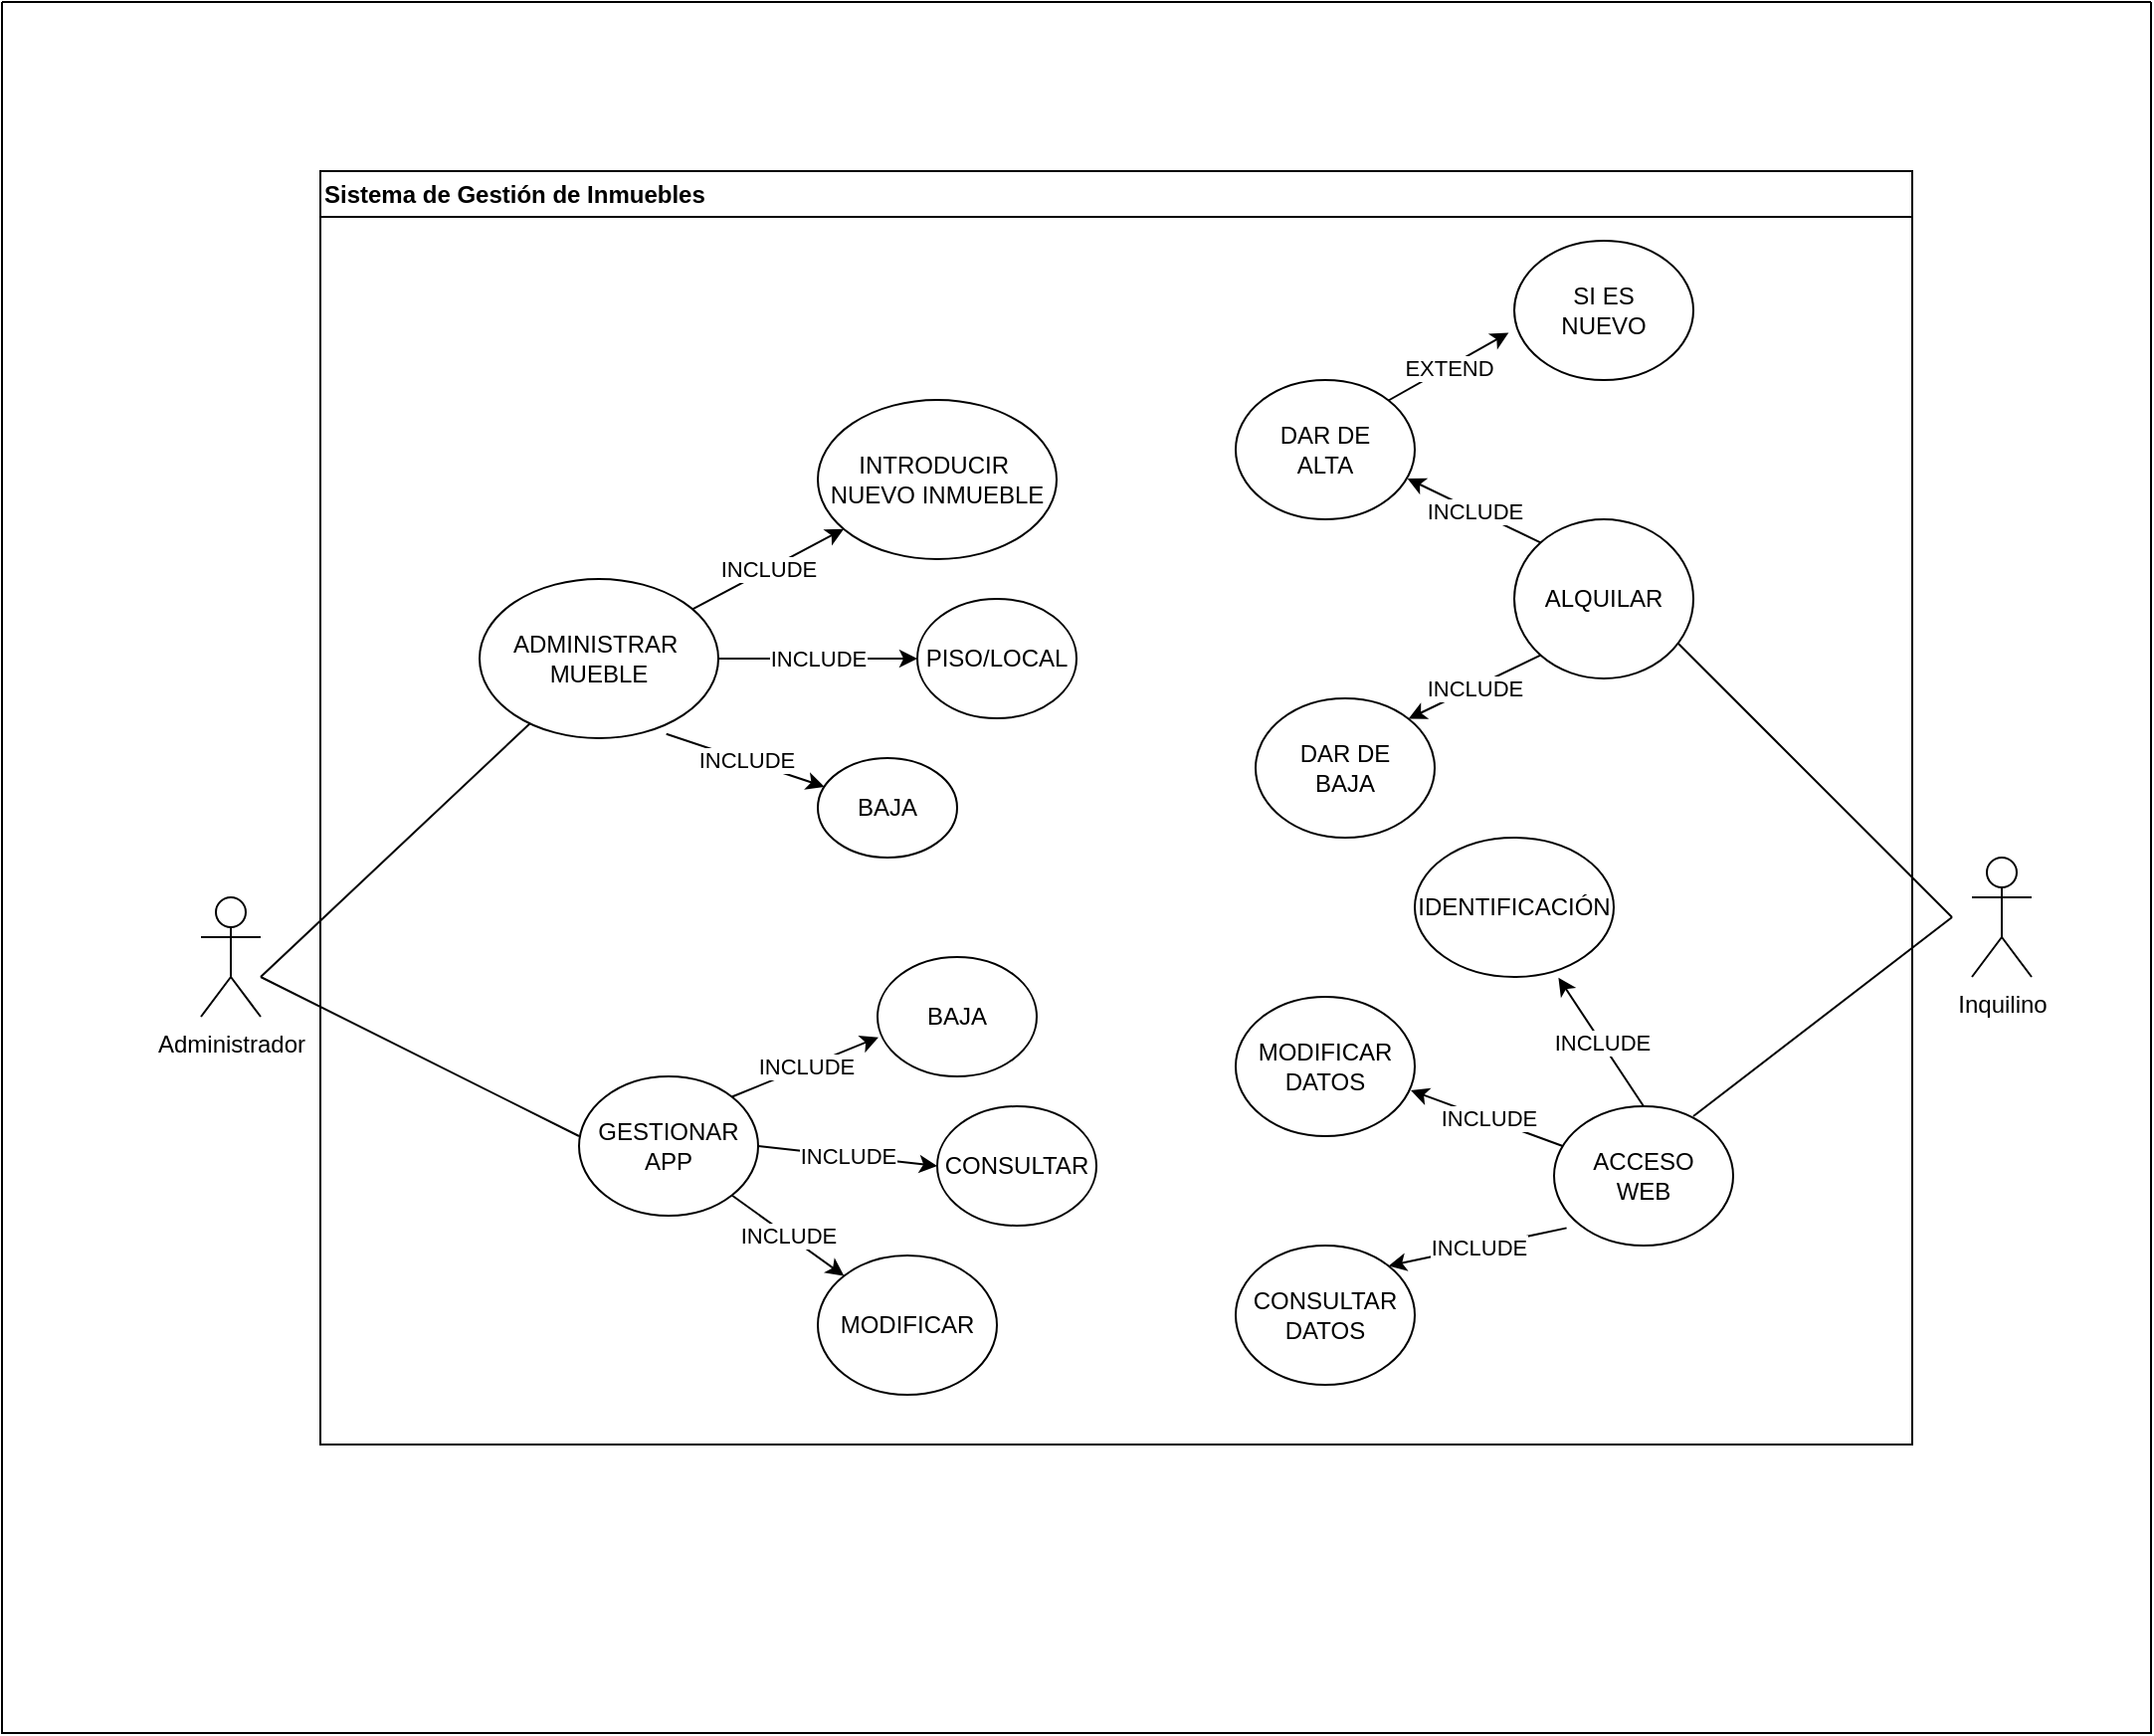 <mxfile version="22.1.5" type="github">
  <diagram name="Página-1" id="BtlMBZXglGSPShL2KoD3">
    <mxGraphModel dx="2514" dy="944" grid="1" gridSize="10" guides="1" tooltips="1" connect="1" arrows="1" fold="1" page="1" pageScale="1" pageWidth="827" pageHeight="1169" math="0" shadow="0">
      <root>
        <mxCell id="0" />
        <mxCell id="1" parent="0" />
        <mxCell id="H2I2fM9MkL7aGDA8DsEQ-1" value="ADMINISTRAR&amp;nbsp;&lt;br&gt;MUEBLE" style="ellipse;whiteSpace=wrap;html=1;" vertex="1" parent="1">
          <mxGeometry x="100" y="320" width="120" height="80" as="geometry" />
        </mxCell>
        <mxCell id="H2I2fM9MkL7aGDA8DsEQ-2" value="Administrador" style="shape=umlActor;verticalLabelPosition=bottom;verticalAlign=top;html=1;outlineConnect=0;" vertex="1" parent="1">
          <mxGeometry x="-40" y="480" width="30" height="60" as="geometry" />
        </mxCell>
        <mxCell id="H2I2fM9MkL7aGDA8DsEQ-6" value="" style="endArrow=classic;html=1;rounded=0;exitX=1;exitY=0.5;exitDx=0;exitDy=0;entryX=0;entryY=0.5;entryDx=0;entryDy=0;" edge="1" parent="1" source="H2I2fM9MkL7aGDA8DsEQ-1" target="H2I2fM9MkL7aGDA8DsEQ-8">
          <mxGeometry relative="1" as="geometry">
            <mxPoint x="210" y="310" as="sourcePoint" />
            <mxPoint x="280" y="310" as="targetPoint" />
          </mxGeometry>
        </mxCell>
        <mxCell id="H2I2fM9MkL7aGDA8DsEQ-7" value="INCLUDE" style="edgeLabel;resizable=0;html=1;align=center;verticalAlign=middle;" connectable="0" vertex="1" parent="H2I2fM9MkL7aGDA8DsEQ-6">
          <mxGeometry relative="1" as="geometry" />
        </mxCell>
        <mxCell id="H2I2fM9MkL7aGDA8DsEQ-8" value="PISO/LOCAL" style="ellipse;whiteSpace=wrap;html=1;" vertex="1" parent="1">
          <mxGeometry x="320" y="330" width="80" height="60" as="geometry" />
        </mxCell>
        <mxCell id="H2I2fM9MkL7aGDA8DsEQ-23" value="" style="endArrow=classic;html=1;rounded=0;exitX=0.782;exitY=0.973;exitDx=0;exitDy=0;exitPerimeter=0;" edge="1" parent="1" source="H2I2fM9MkL7aGDA8DsEQ-1" target="H2I2fM9MkL7aGDA8DsEQ-25">
          <mxGeometry relative="1" as="geometry">
            <mxPoint x="190" y="410" as="sourcePoint" />
            <mxPoint x="220" y="450" as="targetPoint" />
          </mxGeometry>
        </mxCell>
        <mxCell id="H2I2fM9MkL7aGDA8DsEQ-24" value="INCLUDE" style="edgeLabel;resizable=0;html=1;align=center;verticalAlign=middle;" connectable="0" vertex="1" parent="H2I2fM9MkL7aGDA8DsEQ-23">
          <mxGeometry relative="1" as="geometry" />
        </mxCell>
        <mxCell id="H2I2fM9MkL7aGDA8DsEQ-25" value="BAJA" style="ellipse;whiteSpace=wrap;html=1;" vertex="1" parent="1">
          <mxGeometry x="270" y="410" width="70" height="50" as="geometry" />
        </mxCell>
        <mxCell id="H2I2fM9MkL7aGDA8DsEQ-26" value="" style="endArrow=classic;html=1;rounded=0;" edge="1" parent="1" source="H2I2fM9MkL7aGDA8DsEQ-1" target="H2I2fM9MkL7aGDA8DsEQ-28">
          <mxGeometry relative="1" as="geometry">
            <mxPoint x="180" y="280" as="sourcePoint" />
            <mxPoint x="210" y="260" as="targetPoint" />
          </mxGeometry>
        </mxCell>
        <mxCell id="H2I2fM9MkL7aGDA8DsEQ-27" value="INCLUDE" style="edgeLabel;resizable=0;html=1;align=center;verticalAlign=middle;" connectable="0" vertex="1" parent="H2I2fM9MkL7aGDA8DsEQ-26">
          <mxGeometry relative="1" as="geometry" />
        </mxCell>
        <mxCell id="H2I2fM9MkL7aGDA8DsEQ-28" value="INTRODUCIR&amp;nbsp;&lt;br&gt;NUEVO INMUEBLE" style="ellipse;whiteSpace=wrap;html=1;" vertex="1" parent="1">
          <mxGeometry x="270" y="230" width="120" height="80" as="geometry" />
        </mxCell>
        <mxCell id="H2I2fM9MkL7aGDA8DsEQ-29" value="" style="endArrow=none;html=1;rounded=0;" edge="1" parent="1" target="H2I2fM9MkL7aGDA8DsEQ-1">
          <mxGeometry width="50" height="50" relative="1" as="geometry">
            <mxPoint x="-10" y="520" as="sourcePoint" />
            <mxPoint x="440" y="480" as="targetPoint" />
          </mxGeometry>
        </mxCell>
        <mxCell id="H2I2fM9MkL7aGDA8DsEQ-30" value="" style="endArrow=none;html=1;rounded=0;" edge="1" parent="1">
          <mxGeometry width="50" height="50" relative="1" as="geometry">
            <mxPoint x="-10" y="520" as="sourcePoint" />
            <mxPoint x="150" y="600" as="targetPoint" />
          </mxGeometry>
        </mxCell>
        <mxCell id="H2I2fM9MkL7aGDA8DsEQ-31" value="GESTIONAR&lt;br&gt;APP" style="ellipse;whiteSpace=wrap;html=1;" vertex="1" parent="1">
          <mxGeometry x="150" y="570" width="90" height="70" as="geometry" />
        </mxCell>
        <mxCell id="H2I2fM9MkL7aGDA8DsEQ-32" value="" style="endArrow=classic;html=1;rounded=0;exitX=1;exitY=0;exitDx=0;exitDy=0;entryX=0.006;entryY=0.672;entryDx=0;entryDy=0;entryPerimeter=0;" edge="1" parent="1" source="H2I2fM9MkL7aGDA8DsEQ-31" target="H2I2fM9MkL7aGDA8DsEQ-40">
          <mxGeometry relative="1" as="geometry">
            <mxPoint x="240" y="570" as="sourcePoint" />
            <mxPoint x="300" y="560" as="targetPoint" />
          </mxGeometry>
        </mxCell>
        <mxCell id="H2I2fM9MkL7aGDA8DsEQ-33" value="INCLUDE" style="edgeLabel;resizable=0;html=1;align=center;verticalAlign=middle;" connectable="0" vertex="1" parent="H2I2fM9MkL7aGDA8DsEQ-32">
          <mxGeometry relative="1" as="geometry" />
        </mxCell>
        <mxCell id="H2I2fM9MkL7aGDA8DsEQ-34" value="" style="endArrow=classic;html=1;rounded=0;entryX=0;entryY=0.5;entryDx=0;entryDy=0;exitX=1;exitY=0.5;exitDx=0;exitDy=0;" edge="1" parent="1" source="H2I2fM9MkL7aGDA8DsEQ-31" target="H2I2fM9MkL7aGDA8DsEQ-41">
          <mxGeometry relative="1" as="geometry">
            <mxPoint x="244" y="615" as="sourcePoint" />
            <mxPoint x="320" y="615" as="targetPoint" />
          </mxGeometry>
        </mxCell>
        <mxCell id="H2I2fM9MkL7aGDA8DsEQ-35" value="INCLUDE" style="edgeLabel;resizable=0;html=1;align=center;verticalAlign=middle;" connectable="0" vertex="1" parent="H2I2fM9MkL7aGDA8DsEQ-34">
          <mxGeometry relative="1" as="geometry" />
        </mxCell>
        <mxCell id="H2I2fM9MkL7aGDA8DsEQ-36" value="" style="endArrow=classic;html=1;rounded=0;exitX=1;exitY=1;exitDx=0;exitDy=0;entryX=0;entryY=0;entryDx=0;entryDy=0;" edge="1" parent="1" source="H2I2fM9MkL7aGDA8DsEQ-31" target="H2I2fM9MkL7aGDA8DsEQ-43">
          <mxGeometry relative="1" as="geometry">
            <mxPoint x="320" y="660" as="sourcePoint" />
            <mxPoint x="290" y="660" as="targetPoint" />
          </mxGeometry>
        </mxCell>
        <mxCell id="H2I2fM9MkL7aGDA8DsEQ-37" value="INCLUDE" style="edgeLabel;resizable=0;html=1;align=center;verticalAlign=middle;" connectable="0" vertex="1" parent="H2I2fM9MkL7aGDA8DsEQ-36">
          <mxGeometry relative="1" as="geometry" />
        </mxCell>
        <mxCell id="H2I2fM9MkL7aGDA8DsEQ-40" value="BAJA" style="ellipse;whiteSpace=wrap;html=1;" vertex="1" parent="1">
          <mxGeometry x="300" y="510" width="80" height="60" as="geometry" />
        </mxCell>
        <mxCell id="H2I2fM9MkL7aGDA8DsEQ-41" value="CONSULTAR" style="ellipse;whiteSpace=wrap;html=1;" vertex="1" parent="1">
          <mxGeometry x="330" y="585" width="80" height="60" as="geometry" />
        </mxCell>
        <mxCell id="H2I2fM9MkL7aGDA8DsEQ-43" value="MODIFICAR" style="ellipse;whiteSpace=wrap;html=1;" vertex="1" parent="1">
          <mxGeometry x="270" y="660" width="90" height="70" as="geometry" />
        </mxCell>
        <mxCell id="H2I2fM9MkL7aGDA8DsEQ-44" value="" style="endArrow=none;html=1;rounded=0;" edge="1" parent="1">
          <mxGeometry width="50" height="50" relative="1" as="geometry">
            <mxPoint x="700" y="350" as="sourcePoint" />
            <mxPoint x="840" y="490" as="targetPoint" />
          </mxGeometry>
        </mxCell>
        <mxCell id="H2I2fM9MkL7aGDA8DsEQ-45" value="ALQUILAR" style="ellipse;whiteSpace=wrap;html=1;" vertex="1" parent="1">
          <mxGeometry x="620" y="290" width="90" height="80" as="geometry" />
        </mxCell>
        <mxCell id="H2I2fM9MkL7aGDA8DsEQ-46" value="" style="endArrow=none;html=1;rounded=0;" edge="1" parent="1">
          <mxGeometry width="50" height="50" relative="1" as="geometry">
            <mxPoint x="710" y="590" as="sourcePoint" />
            <mxPoint x="840" y="490" as="targetPoint" />
          </mxGeometry>
        </mxCell>
        <mxCell id="H2I2fM9MkL7aGDA8DsEQ-47" value="ACCESO &lt;br&gt;WEB" style="ellipse;whiteSpace=wrap;html=1;" vertex="1" parent="1">
          <mxGeometry x="640" y="585" width="90" height="70" as="geometry" />
        </mxCell>
        <mxCell id="H2I2fM9MkL7aGDA8DsEQ-48" value="IDENTIFICACIÓN" style="ellipse;whiteSpace=wrap;html=1;" vertex="1" parent="1">
          <mxGeometry x="570" y="450" width="100" height="70" as="geometry" />
        </mxCell>
        <mxCell id="H2I2fM9MkL7aGDA8DsEQ-49" value="" style="endArrow=classic;html=1;rounded=0;exitX=0.5;exitY=0;exitDx=0;exitDy=0;entryX=0.722;entryY=1.005;entryDx=0;entryDy=0;entryPerimeter=0;" edge="1" parent="1" source="H2I2fM9MkL7aGDA8DsEQ-47" target="H2I2fM9MkL7aGDA8DsEQ-48">
          <mxGeometry relative="1" as="geometry">
            <mxPoint x="360" y="500" as="sourcePoint" />
            <mxPoint x="660" y="530" as="targetPoint" />
          </mxGeometry>
        </mxCell>
        <mxCell id="H2I2fM9MkL7aGDA8DsEQ-50" value="INCLUDE" style="edgeLabel;resizable=0;html=1;align=center;verticalAlign=middle;" connectable="0" vertex="1" parent="H2I2fM9MkL7aGDA8DsEQ-49">
          <mxGeometry relative="1" as="geometry" />
        </mxCell>
        <mxCell id="H2I2fM9MkL7aGDA8DsEQ-51" value="" style="endArrow=classic;html=1;rounded=0;entryX=0.978;entryY=0.671;entryDx=0;entryDy=0;entryPerimeter=0;" edge="1" parent="1" source="H2I2fM9MkL7aGDA8DsEQ-47" target="H2I2fM9MkL7aGDA8DsEQ-56">
          <mxGeometry relative="1" as="geometry">
            <mxPoint x="430" y="560" as="sourcePoint" />
            <mxPoint x="570" y="580" as="targetPoint" />
          </mxGeometry>
        </mxCell>
        <mxCell id="H2I2fM9MkL7aGDA8DsEQ-52" value="INCLUDE" style="edgeLabel;resizable=0;html=1;align=center;verticalAlign=middle;" connectable="0" vertex="1" parent="H2I2fM9MkL7aGDA8DsEQ-51">
          <mxGeometry relative="1" as="geometry" />
        </mxCell>
        <mxCell id="H2I2fM9MkL7aGDA8DsEQ-53" value="" style="endArrow=classic;html=1;rounded=0;exitX=0.07;exitY=0.874;exitDx=0;exitDy=0;exitPerimeter=0;entryX=1;entryY=0;entryDx=0;entryDy=0;" edge="1" parent="1" source="H2I2fM9MkL7aGDA8DsEQ-47" target="H2I2fM9MkL7aGDA8DsEQ-55">
          <mxGeometry relative="1" as="geometry">
            <mxPoint x="480" y="660" as="sourcePoint" />
            <mxPoint x="570" y="670" as="targetPoint" />
          </mxGeometry>
        </mxCell>
        <mxCell id="H2I2fM9MkL7aGDA8DsEQ-54" value="INCLUDE" style="edgeLabel;resizable=0;html=1;align=center;verticalAlign=middle;" connectable="0" vertex="1" parent="H2I2fM9MkL7aGDA8DsEQ-53">
          <mxGeometry relative="1" as="geometry" />
        </mxCell>
        <mxCell id="H2I2fM9MkL7aGDA8DsEQ-55" value="CONSULTAR&lt;br&gt;DATOS" style="ellipse;whiteSpace=wrap;html=1;" vertex="1" parent="1">
          <mxGeometry x="480" y="655" width="90" height="70" as="geometry" />
        </mxCell>
        <mxCell id="H2I2fM9MkL7aGDA8DsEQ-56" value="MODIFICAR&lt;br&gt;DATOS" style="ellipse;whiteSpace=wrap;html=1;" vertex="1" parent="1">
          <mxGeometry x="480" y="530" width="90" height="70" as="geometry" />
        </mxCell>
        <mxCell id="H2I2fM9MkL7aGDA8DsEQ-57" value="" style="endArrow=classic;html=1;rounded=0;exitX=0;exitY=1;exitDx=0;exitDy=0;entryX=1;entryY=0;entryDx=0;entryDy=0;" edge="1" parent="1" source="H2I2fM9MkL7aGDA8DsEQ-45" target="H2I2fM9MkL7aGDA8DsEQ-61">
          <mxGeometry relative="1" as="geometry">
            <mxPoint x="488.5" y="320" as="sourcePoint" />
            <mxPoint x="580" y="390" as="targetPoint" />
          </mxGeometry>
        </mxCell>
        <mxCell id="H2I2fM9MkL7aGDA8DsEQ-58" value="INCLUDE" style="edgeLabel;resizable=0;html=1;align=center;verticalAlign=middle;" connectable="0" vertex="1" parent="H2I2fM9MkL7aGDA8DsEQ-57">
          <mxGeometry relative="1" as="geometry" />
        </mxCell>
        <mxCell id="H2I2fM9MkL7aGDA8DsEQ-59" value="" style="endArrow=classic;html=1;rounded=0;exitX=0;exitY=0;exitDx=0;exitDy=0;entryX=0.959;entryY=0.707;entryDx=0;entryDy=0;entryPerimeter=0;" edge="1" parent="1" source="H2I2fM9MkL7aGDA8DsEQ-45" target="H2I2fM9MkL7aGDA8DsEQ-62">
          <mxGeometry relative="1" as="geometry">
            <mxPoint x="540" y="250" as="sourcePoint" />
            <mxPoint x="570" y="270" as="targetPoint" />
          </mxGeometry>
        </mxCell>
        <mxCell id="H2I2fM9MkL7aGDA8DsEQ-60" value="INCLUDE" style="edgeLabel;resizable=0;html=1;align=center;verticalAlign=middle;" connectable="0" vertex="1" parent="H2I2fM9MkL7aGDA8DsEQ-59">
          <mxGeometry relative="1" as="geometry" />
        </mxCell>
        <mxCell id="H2I2fM9MkL7aGDA8DsEQ-61" value="DAR DE&lt;br&gt;BAJA" style="ellipse;whiteSpace=wrap;html=1;" vertex="1" parent="1">
          <mxGeometry x="490" y="380" width="90" height="70" as="geometry" />
        </mxCell>
        <mxCell id="H2I2fM9MkL7aGDA8DsEQ-62" value="DAR DE&lt;br&gt;ALTA" style="ellipse;whiteSpace=wrap;html=1;" vertex="1" parent="1">
          <mxGeometry x="480" y="220" width="90" height="70" as="geometry" />
        </mxCell>
        <mxCell id="H2I2fM9MkL7aGDA8DsEQ-63" value="" style="endArrow=classic;html=1;rounded=0;exitX=1;exitY=0;exitDx=0;exitDy=0;entryX=-0.031;entryY=0.66;entryDx=0;entryDy=0;entryPerimeter=0;" edge="1" parent="1" source="H2I2fM9MkL7aGDA8DsEQ-62" target="H2I2fM9MkL7aGDA8DsEQ-65">
          <mxGeometry relative="1" as="geometry">
            <mxPoint x="360" y="420" as="sourcePoint" />
            <mxPoint x="620" y="200" as="targetPoint" />
          </mxGeometry>
        </mxCell>
        <mxCell id="H2I2fM9MkL7aGDA8DsEQ-64" value="EXTEND" style="edgeLabel;resizable=0;html=1;align=center;verticalAlign=middle;" connectable="0" vertex="1" parent="H2I2fM9MkL7aGDA8DsEQ-63">
          <mxGeometry relative="1" as="geometry" />
        </mxCell>
        <mxCell id="H2I2fM9MkL7aGDA8DsEQ-65" value="SI ES&lt;br&gt;NUEVO" style="ellipse;whiteSpace=wrap;html=1;" vertex="1" parent="1">
          <mxGeometry x="620" y="150" width="90" height="70" as="geometry" />
        </mxCell>
        <mxCell id="H2I2fM9MkL7aGDA8DsEQ-66" value="" style="swimlane;startSize=0;" vertex="1" parent="1">
          <mxGeometry x="-140" y="30" width="1080" height="870" as="geometry" />
        </mxCell>
        <mxCell id="H2I2fM9MkL7aGDA8DsEQ-4" value="Inquilino&lt;br&gt;" style="shape=umlActor;verticalLabelPosition=bottom;verticalAlign=top;html=1;outlineConnect=0;" vertex="1" parent="H2I2fM9MkL7aGDA8DsEQ-66">
          <mxGeometry x="990" y="430" width="30" height="60" as="geometry" />
        </mxCell>
        <mxCell id="H2I2fM9MkL7aGDA8DsEQ-67" value="Sistema de Gestión de Inmuebles" style="swimlane;whiteSpace=wrap;html=1;align=left;" vertex="1" parent="H2I2fM9MkL7aGDA8DsEQ-66">
          <mxGeometry x="160" y="85" width="800" height="640" as="geometry" />
        </mxCell>
      </root>
    </mxGraphModel>
  </diagram>
</mxfile>
